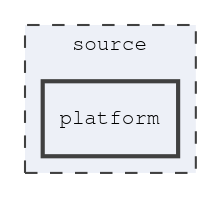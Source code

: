 digraph "source/platform"
{
 // LATEX_PDF_SIZE
  edge [fontname="FreeMono",fontsize="10",labelfontname="FreeMono",labelfontsize="10"];
  node [fontname="FreeMono",fontsize="10",shape=record];
  compound=true
  subgraph clusterdir_b2f33c71d4aa5e7af42a1ca61ff5af1b {
    graph [ bgcolor="#edf0f7", pencolor="grey25", style="filled,dashed,", label="source", fontname="FreeMono", fontsize="10", URL="dir_b2f33c71d4aa5e7af42a1ca61ff5af1b.html"]
  dir_deecb1fcc82e0608460c467d95c3be6b [shape=box, label="platform", style="filled,bold,", fillcolor="#edf0f7", color="grey25", URL="dir_deecb1fcc82e0608460c467d95c3be6b.html"];
  }
}
